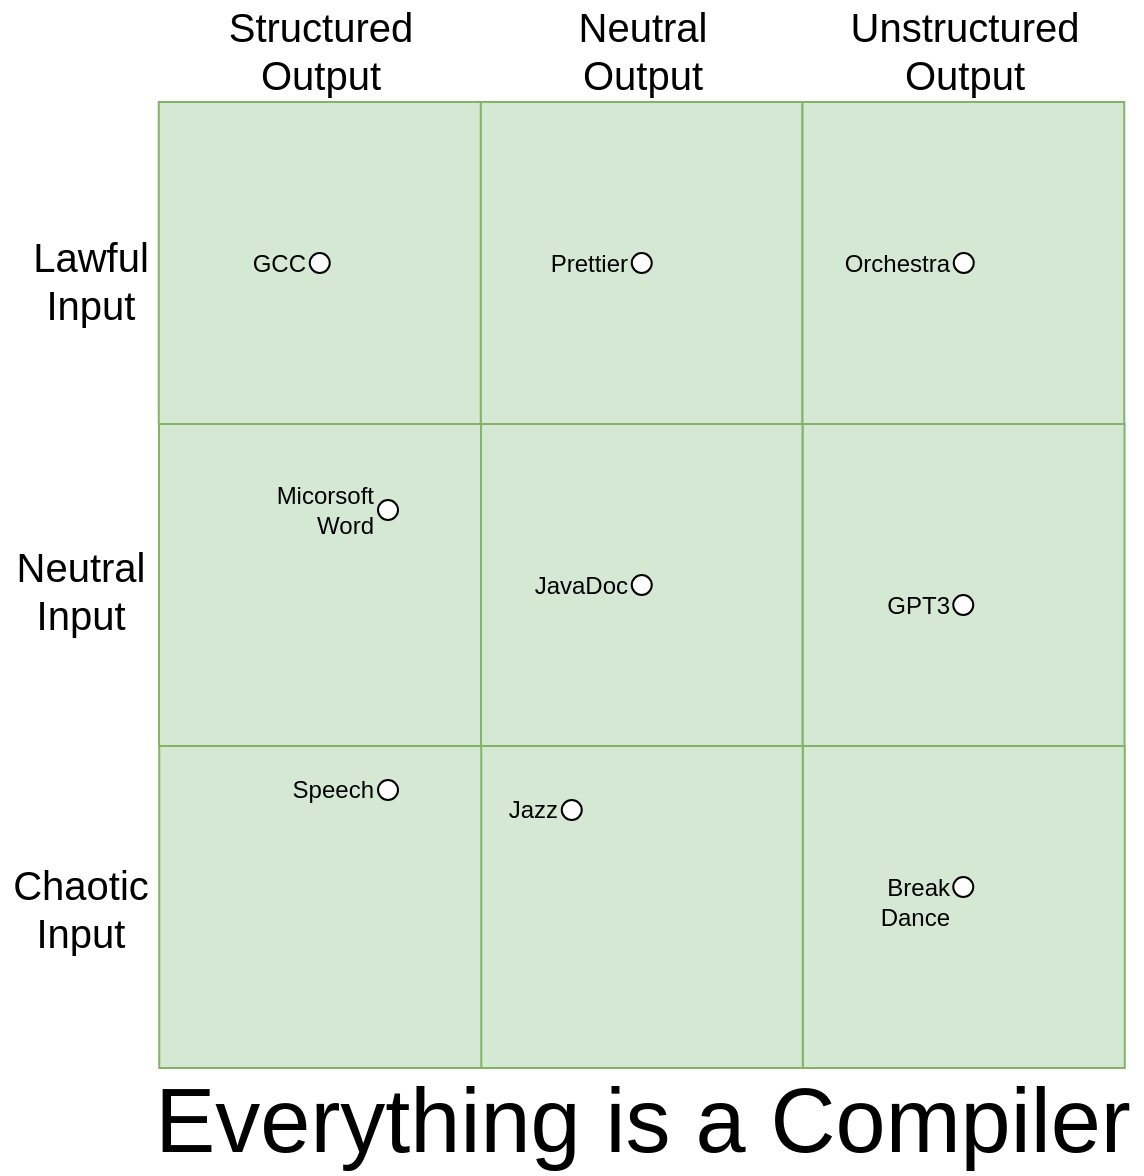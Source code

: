 <mxfile version="14.3.0" type="github">
  <diagram id="e_Nu4UiDqZK5FSXZQxsC" name="Page-1">
    <mxGraphModel dx="630" dy="425" grid="1" gridSize="10" guides="1" tooltips="1" connect="1" arrows="1" fold="1" page="1" pageScale="1" pageWidth="850" pageHeight="1100" math="0" shadow="0">
      <root>
        <mxCell id="0" />
        <mxCell id="1" parent="0" />
        <mxCell id="EZBb4ChviIudJLhnY7K9-9" value="" style="whiteSpace=wrap;html=1;aspect=fixed;fillColor=#d5e8d4;strokeColor=#82b366;" parent="1" vertex="1">
          <mxGeometry x="422.38" y="443" width="161" height="161" as="geometry" />
        </mxCell>
        <mxCell id="EZBb4ChviIudJLhnY7K9-12" value="" style="whiteSpace=wrap;html=1;aspect=fixed;fillColor=#d5e8d4;strokeColor=#82b366;" parent="1" vertex="1">
          <mxGeometry x="261.38" y="443" width="161" height="161" as="geometry" />
        </mxCell>
        <mxCell id="EZBb4ChviIudJLhnY7K9-13" value="" style="whiteSpace=wrap;html=1;aspect=fixed;fillColor=#d5e8d4;strokeColor=#82b366;" parent="1" vertex="1">
          <mxGeometry x="100.63" y="443" width="161" height="161" as="geometry" />
        </mxCell>
        <mxCell id="EZBb4ChviIudJLhnY7K9-14" value="" style="whiteSpace=wrap;html=1;aspect=fixed;fillColor=#d5e8d4;strokeColor=#82b366;" parent="1" vertex="1">
          <mxGeometry x="422.26" y="282" width="161" height="161" as="geometry" />
        </mxCell>
        <mxCell id="EZBb4ChviIudJLhnY7K9-15" value="" style="whiteSpace=wrap;html=1;aspect=fixed;fillColor=#d5e8d4;strokeColor=#82b366;" parent="1" vertex="1">
          <mxGeometry x="261.26" y="282" width="161" height="161" as="geometry" />
        </mxCell>
        <mxCell id="EZBb4ChviIudJLhnY7K9-16" value="" style="whiteSpace=wrap;html=1;aspect=fixed;fillColor=#d5e8d4;strokeColor=#82b366;" parent="1" vertex="1">
          <mxGeometry x="100.51" y="282" width="161" height="161" as="geometry" />
        </mxCell>
        <mxCell id="EZBb4ChviIudJLhnY7K9-17" value="" style="whiteSpace=wrap;html=1;aspect=fixed;fillColor=#d5e8d4;strokeColor=#82b366;" parent="1" vertex="1">
          <mxGeometry x="422.13" y="121" width="161" height="161" as="geometry" />
        </mxCell>
        <mxCell id="EZBb4ChviIudJLhnY7K9-18" value="" style="whiteSpace=wrap;html=1;aspect=fixed;fillColor=#d5e8d4;strokeColor=#82b366;" parent="1" vertex="1">
          <mxGeometry x="261.13" y="121" width="161" height="161" as="geometry" />
        </mxCell>
        <mxCell id="EZBb4ChviIudJLhnY7K9-19" value="" style="whiteSpace=wrap;html=1;aspect=fixed;fillColor=#d5e8d4;strokeColor=#82b366;" parent="1" vertex="1">
          <mxGeometry x="100.38" y="121" width="161" height="161" as="geometry" />
        </mxCell>
        <mxCell id="trqewR6XDROr1OXFbvpF-9" value="Neutral&lt;br&gt;Output" style="text;html=1;align=center;verticalAlign=middle;resizable=0;points=[];autosize=1;fontSize=20;" parent="1" vertex="1">
          <mxGeometry x="301.88" y="70" width="80" height="50" as="geometry" />
        </mxCell>
        <mxCell id="trqewR6XDROr1OXFbvpF-11" value="Neutral&lt;br&gt;Input" style="text;html=1;align=center;verticalAlign=middle;resizable=0;points=[];autosize=1;fontSize=20;" parent="1" vertex="1">
          <mxGeometry x="21" y="340" width="80" height="50" as="geometry" />
        </mxCell>
        <mxCell id="trqewR6XDROr1OXFbvpF-63" value="GCC" style="ellipse;whiteSpace=wrap;html=1;aspect=fixed;fontSize=12;labelPosition=left;verticalLabelPosition=middle;align=right;verticalAlign=middle;" parent="1" vertex="1">
          <mxGeometry x="175.88" y="196.5" width="10" height="10" as="geometry" />
        </mxCell>
        <mxCell id="eXJtEBARMdF0W1MzuHGJ-14" value="Micorsoft Word" style="ellipse;whiteSpace=wrap;html=1;aspect=fixed;fontSize=12;labelPosition=left;verticalLabelPosition=middle;align=right;verticalAlign=middle;" parent="1" vertex="1">
          <mxGeometry x="210" y="320" width="10" height="10" as="geometry" />
        </mxCell>
        <mxCell id="CP_VHnQWBo9eyLh-aSXe-1" value="Lawful&lt;br&gt;Input" style="text;html=1;align=center;verticalAlign=middle;resizable=0;points=[];autosize=1;fontSize=20;" parent="1" vertex="1">
          <mxGeometry x="31" y="185" width="70" height="50" as="geometry" />
        </mxCell>
        <mxCell id="CP_VHnQWBo9eyLh-aSXe-2" value="Chaotic&lt;br&gt;Input" style="text;html=1;align=center;verticalAlign=middle;resizable=0;points=[];autosize=1;fontSize=20;" parent="1" vertex="1">
          <mxGeometry x="21" y="498.5" width="80" height="50" as="geometry" />
        </mxCell>
        <mxCell id="MLfeBwrus5_lLmaDxHkl-1" value="Structured&lt;br&gt;Output" style="text;html=1;align=center;verticalAlign=middle;resizable=0;points=[];autosize=1;fontSize=20;" vertex="1" parent="1">
          <mxGeometry x="126.01" y="70" width="110" height="50" as="geometry" />
        </mxCell>
        <mxCell id="MLfeBwrus5_lLmaDxHkl-2" value="Unstructured&lt;br&gt;Output" style="text;html=1;align=center;verticalAlign=middle;resizable=0;points=[];autosize=1;fontSize=20;" vertex="1" parent="1">
          <mxGeometry x="437.88" y="70" width="130" height="50" as="geometry" />
        </mxCell>
        <mxCell id="MLfeBwrus5_lLmaDxHkl-3" value="&lt;font style=&quot;font-size: 45px&quot;&gt;Everything is a Compiler&lt;/font&gt;" style="text;html=1;align=center;verticalAlign=middle;resizable=0;points=[];autosize=1;" vertex="1" parent="1">
          <mxGeometry x="91.63" y="615" width="500" height="30" as="geometry" />
        </mxCell>
        <mxCell id="MLfeBwrus5_lLmaDxHkl-7" value="Prettier" style="ellipse;whiteSpace=wrap;html=1;aspect=fixed;fontSize=12;labelPosition=left;verticalLabelPosition=middle;align=right;verticalAlign=middle;" vertex="1" parent="1">
          <mxGeometry x="336.88" y="196.5" width="10" height="10" as="geometry" />
        </mxCell>
        <mxCell id="MLfeBwrus5_lLmaDxHkl-8" value="JavaDoc" style="ellipse;whiteSpace=wrap;html=1;aspect=fixed;fontSize=12;labelPosition=left;verticalLabelPosition=middle;align=right;verticalAlign=middle;" vertex="1" parent="1">
          <mxGeometry x="336.88" y="357.5" width="10" height="10" as="geometry" />
        </mxCell>
        <mxCell id="MLfeBwrus5_lLmaDxHkl-11" value="Orchestra" style="ellipse;whiteSpace=wrap;html=1;aspect=fixed;fontSize=12;labelPosition=left;verticalLabelPosition=middle;align=right;verticalAlign=middle;" vertex="1" parent="1">
          <mxGeometry x="497.88" y="196.5" width="10" height="10" as="geometry" />
        </mxCell>
        <mxCell id="MLfeBwrus5_lLmaDxHkl-12" value="GPT3" style="ellipse;whiteSpace=wrap;html=1;aspect=fixed;fontSize=12;labelPosition=left;verticalLabelPosition=middle;align=right;verticalAlign=middle;" vertex="1" parent="1">
          <mxGeometry x="497.63" y="367.5" width="10" height="10" as="geometry" />
        </mxCell>
        <mxCell id="MLfeBwrus5_lLmaDxHkl-13" value="Speech" style="ellipse;whiteSpace=wrap;html=1;aspect=fixed;fontSize=12;labelPosition=left;verticalLabelPosition=middle;align=right;verticalAlign=middle;" vertex="1" parent="1">
          <mxGeometry x="210" y="460" width="10" height="10" as="geometry" />
        </mxCell>
        <mxCell id="MLfeBwrus5_lLmaDxHkl-17" value="Jazz" style="ellipse;whiteSpace=wrap;html=1;aspect=fixed;fontSize=12;labelPosition=left;verticalLabelPosition=middle;align=right;verticalAlign=middle;" vertex="1" parent="1">
          <mxGeometry x="301.88" y="470" width="10" height="10" as="geometry" />
        </mxCell>
        <mxCell id="MLfeBwrus5_lLmaDxHkl-19" value="&lt;br&gt;Break Dance" style="ellipse;whiteSpace=wrap;html=1;aspect=fixed;fontSize=12;labelPosition=left;verticalLabelPosition=middle;align=right;verticalAlign=middle;" vertex="1" parent="1">
          <mxGeometry x="497.63" y="508.5" width="10" height="10" as="geometry" />
        </mxCell>
      </root>
    </mxGraphModel>
  </diagram>
</mxfile>
